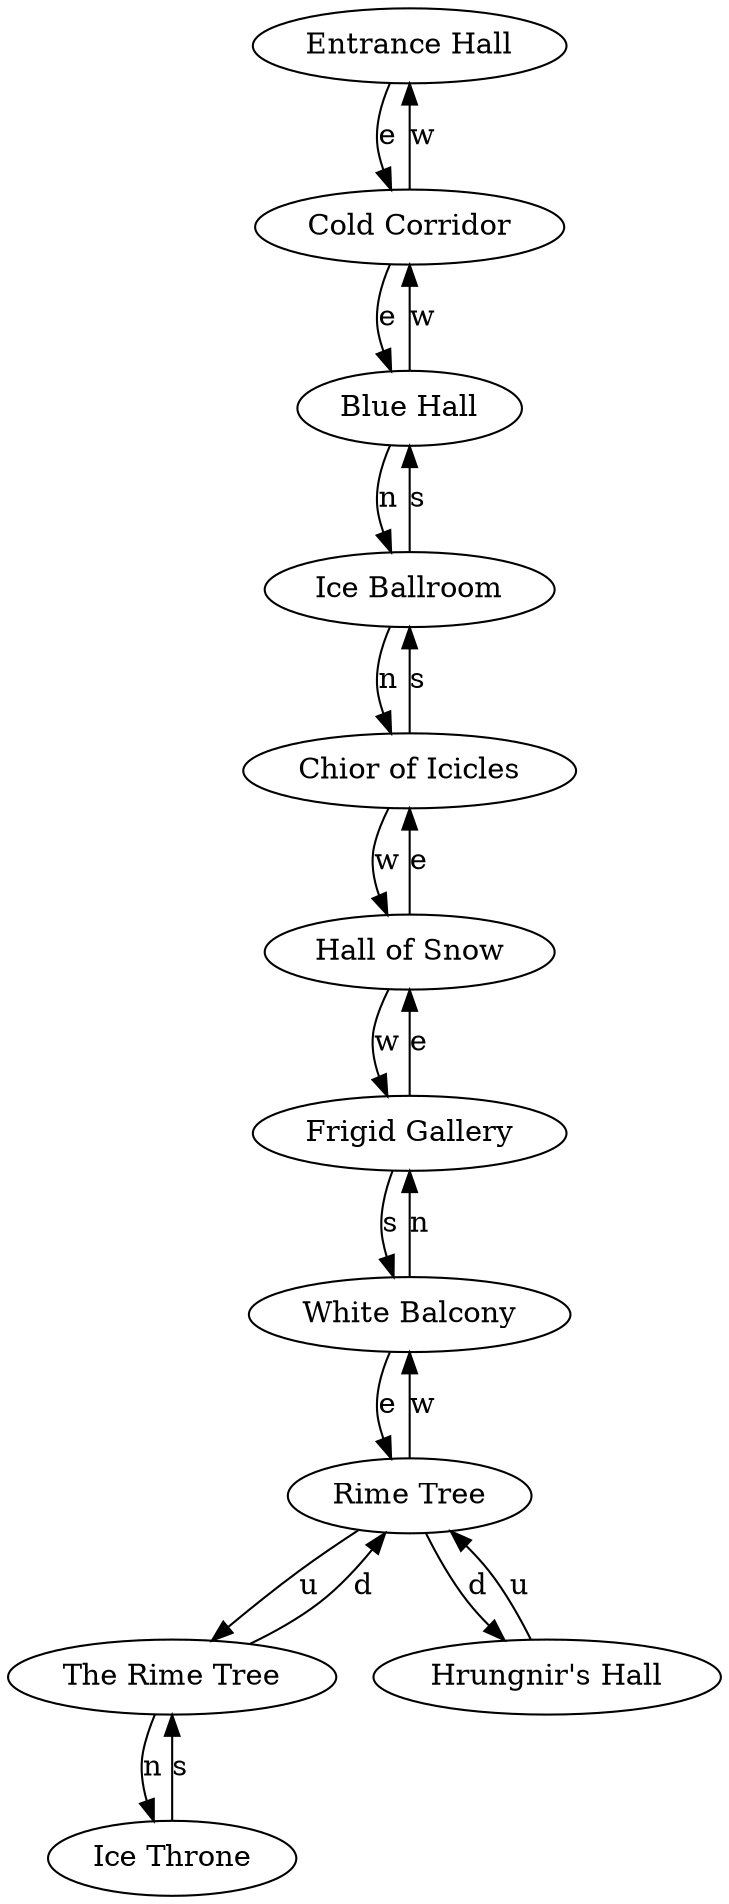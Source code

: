 digraph monster {
room_24 [label="Entrance Hall"];
room_24 -> room_265 [label="e"];
room_265 [label="Cold Corridor"];
room_265 -> room_266 [label="e"];
room_265 -> room_24 [label="w"];
room_266 [label="Blue Hall"];
room_266 -> room_272 [label="n"];
room_266 -> room_265 [label="w"];
room_272 [label="Ice Ballroom"];
room_272 -> room_273 [label="n"];
room_272 -> room_266 [label="s"];
room_273 [label="Chior of Icicles"];
room_273 -> room_272 [label="s"];
room_273 -> room_460 [label="w"];
room_460 [label="Hall of Snow"];
room_460 -> room_273 [label="e"];
room_460 -> room_461 [label="w"];
room_461 [label="Frigid Gallery"];
room_461 -> room_462 [label="s"];
room_461 -> room_460 [label="e"];
room_462 [label="White Balcony"];
room_462 -> room_461 [label="n"];
room_462 -> room_463 [label="e"];
room_463 [label="Rime Tree"];
room_463 -> room_462 [label="w"];
room_463 -> room_467 [label="u"];
room_463 -> room_464 [label="d"];
room_464 [label="Hrungnir's Hall"];
room_464 -> room_463 [label="u"];
room_466 [label="Ice Throne"];
room_466 -> room_467 [label="s"];
room_467 [label="The Rime Tree"];
room_467 -> room_466 [label="n"];
room_467 -> room_463 [label="d"];
}
